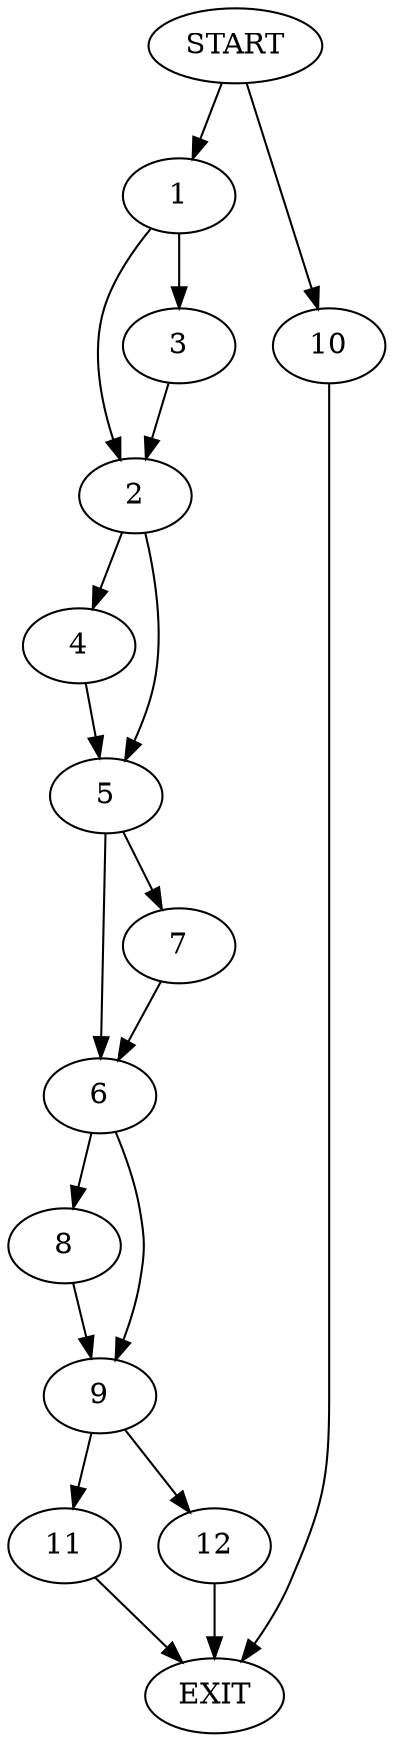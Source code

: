 digraph {
0 [label="START"]
13 [label="EXIT"]
0 -> 1
1 -> 2
1 -> 3
3 -> 2
2 -> 4
2 -> 5
5 -> 6
5 -> 7
4 -> 5
6 -> 8
6 -> 9
7 -> 6
0 -> 10
10 -> 13
8 -> 9
9 -> 11
9 -> 12
12 -> 13
11 -> 13
}
